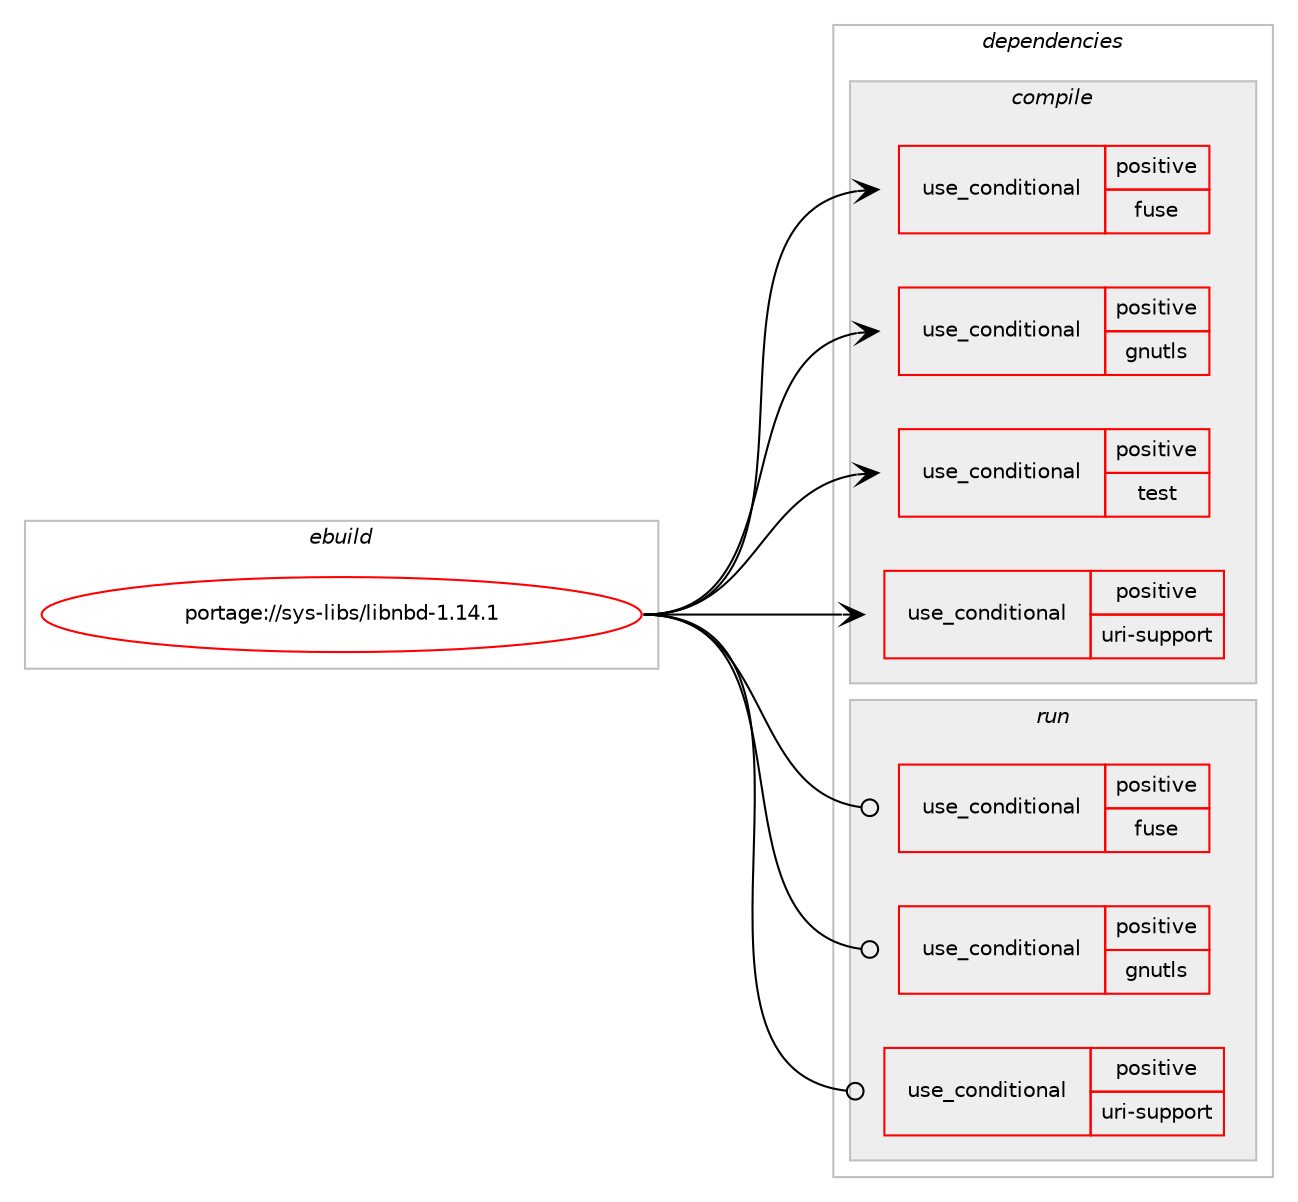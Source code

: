 digraph prolog {

# *************
# Graph options
# *************

newrank=true;
concentrate=true;
compound=true;
graph [rankdir=LR,fontname=Helvetica,fontsize=10,ranksep=1.5];#, ranksep=2.5, nodesep=0.2];
edge  [arrowhead=vee];
node  [fontname=Helvetica,fontsize=10];

# **********
# The ebuild
# **********

subgraph cluster_leftcol {
color=gray;
rank=same;
label=<<i>ebuild</i>>;
id [label="portage://sys-libs/libnbd-1.14.1", color=red, width=4, href="../sys-libs/libnbd-1.14.1.svg"];
}

# ****************
# The dependencies
# ****************

subgraph cluster_midcol {
color=gray;
label=<<i>dependencies</i>>;
subgraph cluster_compile {
fillcolor="#eeeeee";
style=filled;
label=<<i>compile</i>>;
subgraph cond114684 {
dependency220821 [label=<<TABLE BORDER="0" CELLBORDER="1" CELLSPACING="0" CELLPADDING="4"><TR><TD ROWSPAN="3" CELLPADDING="10">use_conditional</TD></TR><TR><TD>positive</TD></TR><TR><TD>fuse</TD></TR></TABLE>>, shape=none, color=red];
# *** BEGIN UNKNOWN DEPENDENCY TYPE (TODO) ***
# dependency220821 -> package_dependency(portage://sys-libs/libnbd-1.14.1,install,no,sys-fs,fuse,none,[,,],[slot(3)],[])
# *** END UNKNOWN DEPENDENCY TYPE (TODO) ***

}
id:e -> dependency220821:w [weight=20,style="solid",arrowhead="vee"];
subgraph cond114685 {
dependency220822 [label=<<TABLE BORDER="0" CELLBORDER="1" CELLSPACING="0" CELLPADDING="4"><TR><TD ROWSPAN="3" CELLPADDING="10">use_conditional</TD></TR><TR><TD>positive</TD></TR><TR><TD>gnutls</TD></TR></TABLE>>, shape=none, color=red];
# *** BEGIN UNKNOWN DEPENDENCY TYPE (TODO) ***
# dependency220822 -> package_dependency(portage://sys-libs/libnbd-1.14.1,install,no,net-libs,gnutls,none,[,,],any_same_slot,[])
# *** END UNKNOWN DEPENDENCY TYPE (TODO) ***

}
id:e -> dependency220822:w [weight=20,style="solid",arrowhead="vee"];
subgraph cond114686 {
dependency220823 [label=<<TABLE BORDER="0" CELLBORDER="1" CELLSPACING="0" CELLPADDING="4"><TR><TD ROWSPAN="3" CELLPADDING="10">use_conditional</TD></TR><TR><TD>positive</TD></TR><TR><TD>test</TD></TR></TABLE>>, shape=none, color=red];
# *** BEGIN UNKNOWN DEPENDENCY TYPE (TODO) ***
# dependency220823 -> package_dependency(portage://sys-libs/libnbd-1.14.1,install,no,sys-block,nbd,none,[,,],[],[use(optenable(gnutls),none)])
# *** END UNKNOWN DEPENDENCY TYPE (TODO) ***

}
id:e -> dependency220823:w [weight=20,style="solid",arrowhead="vee"];
subgraph cond114687 {
dependency220824 [label=<<TABLE BORDER="0" CELLBORDER="1" CELLSPACING="0" CELLPADDING="4"><TR><TD ROWSPAN="3" CELLPADDING="10">use_conditional</TD></TR><TR><TD>positive</TD></TR><TR><TD>uri-support</TD></TR></TABLE>>, shape=none, color=red];
# *** BEGIN UNKNOWN DEPENDENCY TYPE (TODO) ***
# dependency220824 -> package_dependency(portage://sys-libs/libnbd-1.14.1,install,no,dev-libs,libxml2,none,[,,],[],[])
# *** END UNKNOWN DEPENDENCY TYPE (TODO) ***

}
id:e -> dependency220824:w [weight=20,style="solid",arrowhead="vee"];
}
subgraph cluster_compileandrun {
fillcolor="#eeeeee";
style=filled;
label=<<i>compile and run</i>>;
}
subgraph cluster_run {
fillcolor="#eeeeee";
style=filled;
label=<<i>run</i>>;
subgraph cond114688 {
dependency220825 [label=<<TABLE BORDER="0" CELLBORDER="1" CELLSPACING="0" CELLPADDING="4"><TR><TD ROWSPAN="3" CELLPADDING="10">use_conditional</TD></TR><TR><TD>positive</TD></TR><TR><TD>fuse</TD></TR></TABLE>>, shape=none, color=red];
# *** BEGIN UNKNOWN DEPENDENCY TYPE (TODO) ***
# dependency220825 -> package_dependency(portage://sys-libs/libnbd-1.14.1,run,no,sys-fs,fuse,none,[,,],[slot(3)],[])
# *** END UNKNOWN DEPENDENCY TYPE (TODO) ***

}
id:e -> dependency220825:w [weight=20,style="solid",arrowhead="odot"];
subgraph cond114689 {
dependency220826 [label=<<TABLE BORDER="0" CELLBORDER="1" CELLSPACING="0" CELLPADDING="4"><TR><TD ROWSPAN="3" CELLPADDING="10">use_conditional</TD></TR><TR><TD>positive</TD></TR><TR><TD>gnutls</TD></TR></TABLE>>, shape=none, color=red];
# *** BEGIN UNKNOWN DEPENDENCY TYPE (TODO) ***
# dependency220826 -> package_dependency(portage://sys-libs/libnbd-1.14.1,run,no,net-libs,gnutls,none,[,,],any_same_slot,[])
# *** END UNKNOWN DEPENDENCY TYPE (TODO) ***

}
id:e -> dependency220826:w [weight=20,style="solid",arrowhead="odot"];
subgraph cond114690 {
dependency220827 [label=<<TABLE BORDER="0" CELLBORDER="1" CELLSPACING="0" CELLPADDING="4"><TR><TD ROWSPAN="3" CELLPADDING="10">use_conditional</TD></TR><TR><TD>positive</TD></TR><TR><TD>uri-support</TD></TR></TABLE>>, shape=none, color=red];
# *** BEGIN UNKNOWN DEPENDENCY TYPE (TODO) ***
# dependency220827 -> package_dependency(portage://sys-libs/libnbd-1.14.1,run,no,dev-libs,libxml2,none,[,,],[],[])
# *** END UNKNOWN DEPENDENCY TYPE (TODO) ***

}
id:e -> dependency220827:w [weight=20,style="solid",arrowhead="odot"];
}
}

# **************
# The candidates
# **************

subgraph cluster_choices {
rank=same;
color=gray;
label=<<i>candidates</i>>;

}

}
